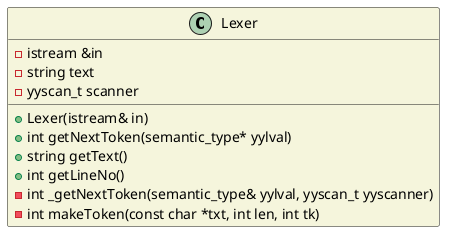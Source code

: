
@startuml

skinparam class {
    BackgroundColor Beige
    shadowing false
}

class Lexer {
    + Lexer(istream& in)
    + int getNextToken(semantic_type* yylval)
    + string getText()
    + int getLineNo()
    - int _getNextToken(semantic_type& yylval, yyscan_t yyscanner)
    - int makeToken(const char *txt, int len, int tk)
    - istream &in
    - string text
    - yyscan_t scanner
}
@enduml
